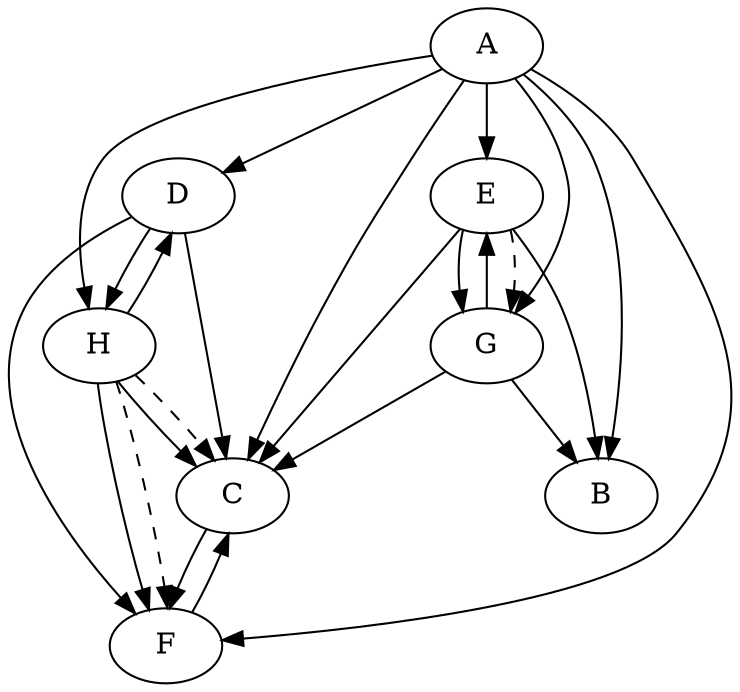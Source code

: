 digraph G {
A;
B;
C;
D;
E;
F;
G;
H;

A -> B;
E -> B;
G -> B;
A -> C;
D -> C;
E -> C;
F -> C;
G -> C;
H -> C;
A -> D;
H -> D;
A -> E;
G -> E;
A -> F;
C -> F;
D -> F;
H -> F;
A -> G;
E -> G;
A -> H;
D -> H;

H -> C[style = "dashed"];
H -> F[style = "dashed"];
E -> G[style = "dashed"];

}
